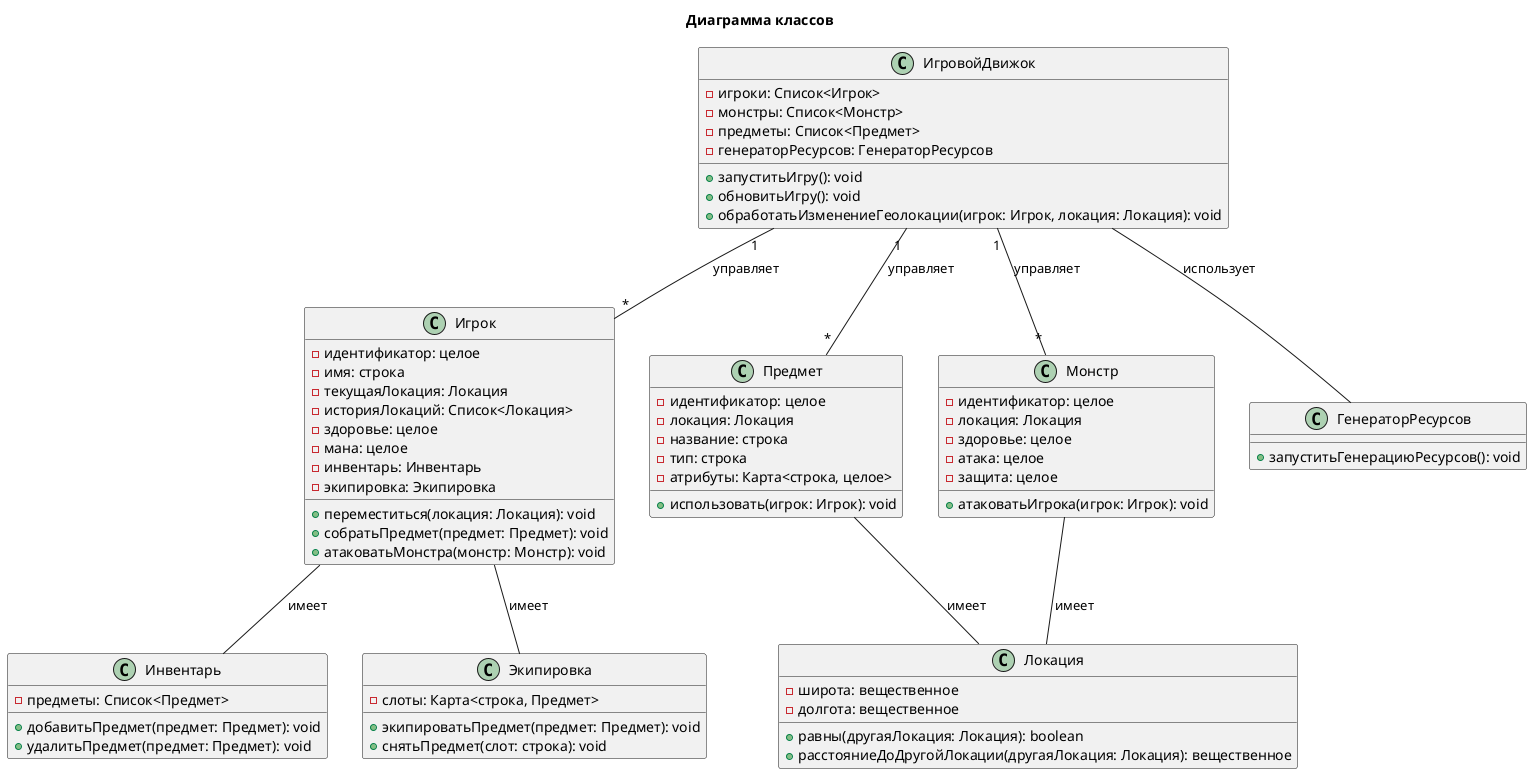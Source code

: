@startuml

title Диаграмма классов

class ИгровойДвижок {
  - игроки: Список<Игрок>
  - монстры: Список<Монстр>
  - предметы: Список<Предмет>
  - генераторРесурсов: ГенераторРесурсов
  + запуститьИгру(): void
  + обновитьИгру(): void
  + обработатьИзменениеГеолокации(игрок: Игрок, локация: Локация): void
}

class Игрок {
  - идентификатор: целое
  - имя: строка
  - текущаяЛокация: Локация
  - историяЛокаций: Список<Локация>
  - здоровье: целое
  - мана: целое
  - инвентарь: Инвентарь
  - экипировка: Экипировка
  + переместиться(локация: Локация): void
  + собратьПредмет(предмет: Предмет): void
  + атаковатьМонстра(монстр: Монстр): void
}

class Инвентарь {
  - предметы: Список<Предмет>
  + добавитьПредмет(предмет: Предмет): void
  + удалитьПредмет(предмет: Предмет): void
}

class Экипировка {
  - слоты: Карта<строка, Предмет>
  + экипироватьПредмет(предмет: Предмет): void
  + снятьПредмет(слот: строка): void
}

class Предмет {
  - идентификатор: целое
  - локация: Локация
  - название: строка
  - тип: строка
  - атрибуты: Карта<строка, целое>
  + использовать(игрок: Игрок): void
}

class Монстр {
  - идентификатор: целое
  - локация: Локация
  - здоровье: целое
  - атака: целое
  - защита: целое
  + атаковатьИгрока(игрок: Игрок): void
}

class ГенераторРесурсов {
  + запуститьГенерациюРесурсов(): void
}

class Локация {
  - широта: вещественное
  - долгота: вещественное
  + равны(другаяЛокация: Локация): boolean
  + расстояниеДоДругойЛокации(другаяЛокация: Локация): вещественное
}

ИгровойДвижок "1" -- "*" Игрок : управляет
ИгровойДвижок "1" -- "*" Монстр : управляет
ИгровойДвижок "1" -- "*" Предмет : управляет
ИгровойДвижок -- ГенераторРесурсов : использует
Игрок -- Инвентарь : имеет
Игрок -- Экипировка : имеет
Предмет -- Локация : имеет
Монстр -- Локация : имеет

@enduml

